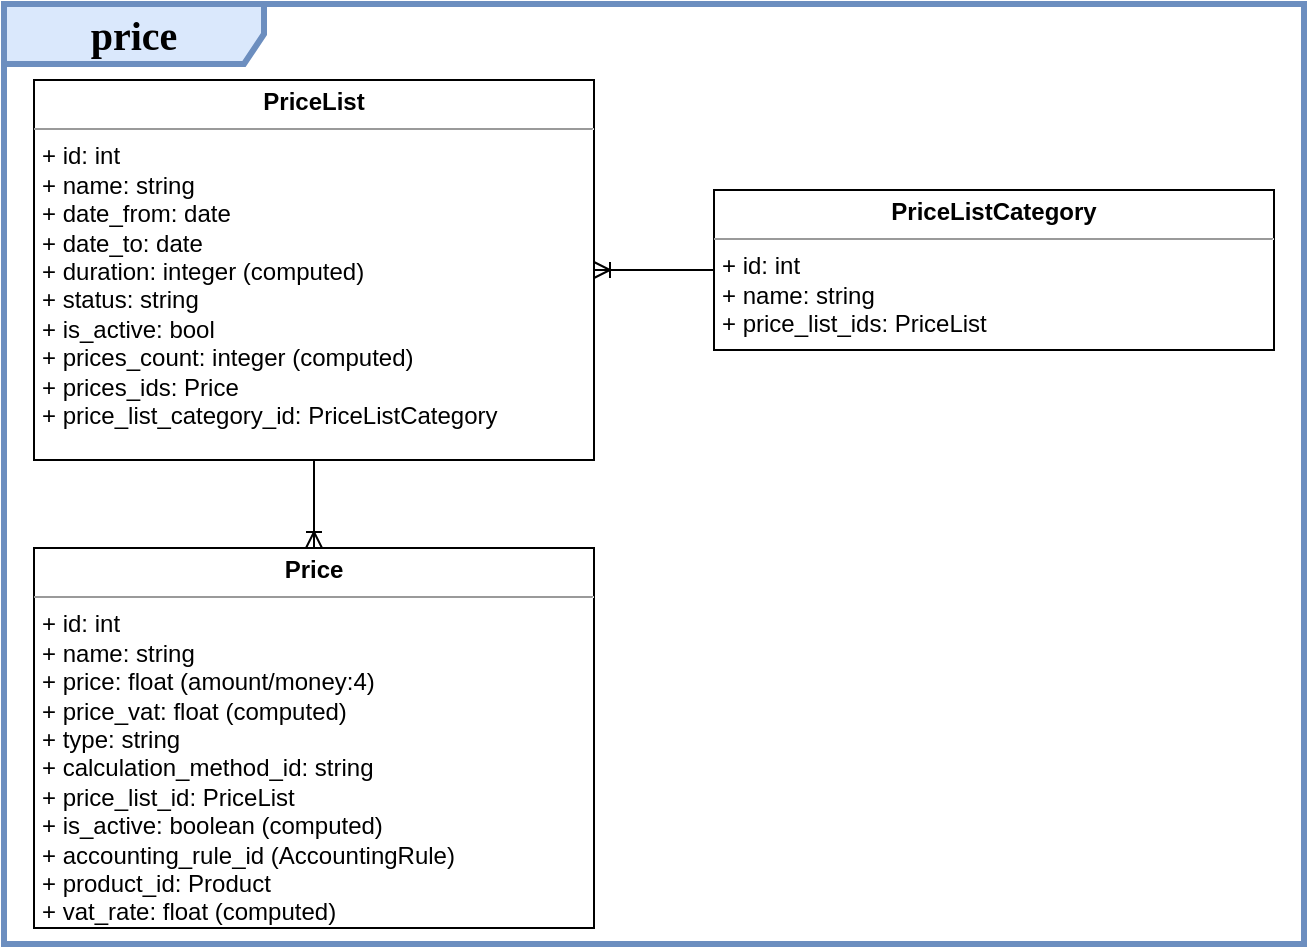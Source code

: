 <mxfile version="21.4.0" type="device">
  <diagram name="Page-1" id="ySqZA8JWtY_SqNoBjEdD">
    <mxGraphModel dx="31" dy="433" grid="1" gridSize="10" guides="1" tooltips="1" connect="1" arrows="1" fold="1" page="1" pageScale="1" pageWidth="827" pageHeight="1169" math="0" shadow="0">
      <root>
        <mxCell id="0" />
        <mxCell id="1" parent="0" />
        <mxCell id="v_YCMm5lixSxAlAfX14i-1" value="&lt;font style=&quot;font-size: 20px;&quot;&gt;&lt;b&gt;price&lt;/b&gt;&lt;/font&gt;" style="shape=umlFrame;whiteSpace=wrap;html=1;rounded=0;shadow=0;comic=0;labelBackgroundColor=none;strokeWidth=3;fontFamily=Verdana;fontSize=10;align=center;width=130;height=30;fillColor=#dae8fc;strokeColor=#6C8EBF;" parent="1" vertex="1">
          <mxGeometry x="880" y="40" width="650" height="470" as="geometry" />
        </mxCell>
        <mxCell id="v_YCMm5lixSxAlAfX14i-2" value="&lt;p style=&quot;margin: 0px ; margin-top: 4px ; text-align: center&quot;&gt;&lt;b&gt;Price&lt;/b&gt;&lt;/p&gt;&lt;hr size=&quot;1&quot;&gt;&lt;p style=&quot;margin: 0px ; margin-left: 4px&quot;&gt;+ id: int&lt;/p&gt;&lt;p style=&quot;margin: 0px ; margin-left: 4px&quot;&gt;+ name: string&lt;/p&gt;&lt;p style=&quot;margin: 0px ; margin-left: 4px&quot;&gt;+ price: float (amount/money:4)&lt;/p&gt;&lt;p style=&quot;margin: 0px ; margin-left: 4px&quot;&gt;+ price_vat: float (computed)&lt;/p&gt;&lt;p style=&quot;margin: 0px ; margin-left: 4px&quot;&gt;+ type: string&lt;/p&gt;&lt;p style=&quot;margin: 0px ; margin-left: 4px&quot;&gt;+ calculation_method_id: string&lt;/p&gt;&lt;p style=&quot;margin: 0px ; margin-left: 4px&quot;&gt;+ price_list_id: PriceList&lt;/p&gt;&lt;p style=&quot;margin: 0px ; margin-left: 4px&quot;&gt;+ is_active: boolean (computed)&lt;/p&gt;&lt;p style=&quot;margin: 0px ; margin-left: 4px&quot;&gt;+ accounting_rule_id (AccountingRule)&lt;/p&gt;&lt;p style=&quot;margin: 0px ; margin-left: 4px&quot;&gt;+ product_id: Product&lt;/p&gt;&lt;p style=&quot;margin: 0px ; margin-left: 4px&quot;&gt;+ vat_rate: float (computed)&lt;/p&gt;&lt;p style=&quot;margin: 0px ; margin-left: 4px&quot;&gt;&lt;br&gt;&lt;/p&gt;&lt;p style=&quot;margin: 0px ; margin-left: 4px&quot;&gt;&lt;br&gt;&lt;/p&gt;&lt;p style=&quot;margin: 0px ; margin-left: 4px&quot;&gt;&lt;br&gt;&lt;/p&gt;&lt;p style=&quot;margin: 0px ; margin-left: 4px&quot;&gt;&lt;br&gt;&lt;/p&gt;&lt;p style=&quot;margin: 0px 0px 0px 4px;&quot;&gt;&lt;br&gt;&lt;/p&gt;&lt;p style=&quot;margin: 0px 0px 0px 4px;&quot;&gt;&lt;br&gt;&lt;/p&gt;&lt;p style=&quot;margin: 0px 0px 0px 4px;&quot;&gt;&lt;br&gt;&lt;/p&gt;&lt;p style=&quot;margin: 0px 0px 0px 4px;&quot;&gt;&lt;br&gt;&lt;/p&gt;&lt;p style=&quot;margin: 0px 0px 0px 4px;&quot;&gt;&lt;br&gt;&lt;/p&gt;" style="verticalAlign=top;align=left;overflow=fill;fontSize=12;fontFamily=Helvetica;html=1;rounded=0;shadow=0;comic=0;labelBackgroundColor=none;strokeWidth=1" parent="1" vertex="1">
          <mxGeometry x="895" y="312" width="280" height="190" as="geometry" />
        </mxCell>
        <mxCell id="v_YCMm5lixSxAlAfX14i-3" style="edgeStyle=orthogonalEdgeStyle;rounded=0;orthogonalLoop=1;jettySize=auto;html=1;entryX=0.5;entryY=0;entryDx=0;entryDy=0;startArrow=none;startFill=0;endArrow=ERoneToMany;endFill=0;" parent="1" source="v_YCMm5lixSxAlAfX14i-4" target="v_YCMm5lixSxAlAfX14i-2" edge="1">
          <mxGeometry relative="1" as="geometry" />
        </mxCell>
        <mxCell id="v_YCMm5lixSxAlAfX14i-4" value="&lt;p style=&quot;margin: 0px ; margin-top: 4px ; text-align: center&quot;&gt;&lt;b&gt;PriceList&lt;/b&gt;&lt;/p&gt;&lt;hr size=&quot;1&quot;&gt;&lt;p style=&quot;margin: 0px ; margin-left: 4px&quot;&gt;+ id: int&lt;/p&gt;&lt;p style=&quot;margin: 0px ; margin-left: 4px&quot;&gt;+ name: string&lt;/p&gt;&lt;p style=&quot;margin: 0px ; margin-left: 4px&quot;&gt;+ date_from: date&lt;/p&gt;&lt;p style=&quot;margin: 0px ; margin-left: 4px&quot;&gt;+ date_to: date&lt;/p&gt;&lt;p style=&quot;margin: 0px ; margin-left: 4px&quot;&gt;+ duration: integer (computed)&lt;/p&gt;&lt;p style=&quot;margin: 0px ; margin-left: 4px&quot;&gt;+ status: string&lt;/p&gt;&lt;p style=&quot;margin: 0px ; margin-left: 4px&quot;&gt;+ is_active: bool&lt;/p&gt;&lt;p style=&quot;margin: 0px ; margin-left: 4px&quot;&gt;+ prices_count: integer (computed)&lt;/p&gt;&lt;p style=&quot;margin: 0px ; margin-left: 4px&quot;&gt;+ prices_ids: Price&lt;/p&gt;&lt;p style=&quot;margin: 0px ; margin-left: 4px&quot;&gt;+ price_list_category_id: PriceListCategory&lt;/p&gt;&lt;p style=&quot;margin: 0px ; margin-left: 4px&quot;&gt;&lt;br&gt;&lt;/p&gt;&lt;p style=&quot;margin: 0px ; margin-left: 4px&quot;&gt;&lt;br&gt;&lt;/p&gt;&lt;p style=&quot;margin: 0px ; margin-left: 4px&quot;&gt;&lt;br&gt;&lt;/p&gt;&lt;p style=&quot;margin: 0px ; margin-left: 4px&quot;&gt;&lt;br&gt;&lt;/p&gt;&lt;p style=&quot;margin: 0px 0px 0px 4px;&quot;&gt;&lt;br&gt;&lt;/p&gt;&lt;p style=&quot;margin: 0px 0px 0px 4px;&quot;&gt;&lt;br&gt;&lt;/p&gt;&lt;p style=&quot;margin: 0px 0px 0px 4px;&quot;&gt;&lt;br&gt;&lt;/p&gt;&lt;p style=&quot;margin: 0px 0px 0px 4px;&quot;&gt;&lt;br&gt;&lt;/p&gt;&lt;p style=&quot;margin: 0px 0px 0px 4px;&quot;&gt;&lt;br&gt;&lt;/p&gt;" style="verticalAlign=top;align=left;overflow=fill;fontSize=12;fontFamily=Helvetica;html=1;rounded=0;shadow=0;comic=0;labelBackgroundColor=none;strokeWidth=1" parent="1" vertex="1">
          <mxGeometry x="895" y="78" width="280" height="190" as="geometry" />
        </mxCell>
        <mxCell id="v_YCMm5lixSxAlAfX14i-5" style="edgeStyle=orthogonalEdgeStyle;rounded=0;orthogonalLoop=1;jettySize=auto;html=1;entryX=1;entryY=0.5;entryDx=0;entryDy=0;startArrow=none;startFill=0;endArrow=ERoneToMany;endFill=0;" parent="1" source="v_YCMm5lixSxAlAfX14i-6" target="v_YCMm5lixSxAlAfX14i-4" edge="1">
          <mxGeometry relative="1" as="geometry" />
        </mxCell>
        <mxCell id="v_YCMm5lixSxAlAfX14i-6" value="&lt;p style=&quot;margin: 0px ; margin-top: 4px ; text-align: center&quot;&gt;&lt;b&gt;PriceListCategory&lt;/b&gt;&lt;/p&gt;&lt;hr size=&quot;1&quot;&gt;&lt;p style=&quot;margin: 0px ; margin-left: 4px&quot;&gt;+ id: int&lt;/p&gt;&lt;p style=&quot;margin: 0px ; margin-left: 4px&quot;&gt;+ name: string&lt;/p&gt;&lt;p style=&quot;margin: 0px ; margin-left: 4px&quot;&gt;+ price_list_ids: PriceList&lt;/p&gt;&lt;p style=&quot;margin: 0px ; margin-left: 4px&quot;&gt;&lt;br&gt;&lt;/p&gt;&lt;p style=&quot;margin: 0px ; margin-left: 4px&quot;&gt;&lt;br&gt;&lt;/p&gt;&lt;p style=&quot;margin: 0px ; margin-left: 4px&quot;&gt;&lt;br&gt;&lt;/p&gt;&lt;p style=&quot;margin: 0px ; margin-left: 4px&quot;&gt;&lt;br&gt;&lt;/p&gt;&lt;p style=&quot;margin: 0px 0px 0px 4px;&quot;&gt;&lt;br&gt;&lt;/p&gt;&lt;p style=&quot;margin: 0px 0px 0px 4px;&quot;&gt;&lt;br&gt;&lt;/p&gt;&lt;p style=&quot;margin: 0px 0px 0px 4px;&quot;&gt;&lt;br&gt;&lt;/p&gt;&lt;p style=&quot;margin: 0px 0px 0px 4px;&quot;&gt;&lt;br&gt;&lt;/p&gt;&lt;p style=&quot;margin: 0px 0px 0px 4px;&quot;&gt;&lt;br&gt;&lt;/p&gt;" style="verticalAlign=top;align=left;overflow=fill;fontSize=12;fontFamily=Helvetica;html=1;rounded=0;shadow=0;comic=0;labelBackgroundColor=none;strokeWidth=1" parent="1" vertex="1">
          <mxGeometry x="1235" y="133" width="280" height="80" as="geometry" />
        </mxCell>
      </root>
    </mxGraphModel>
  </diagram>
</mxfile>
